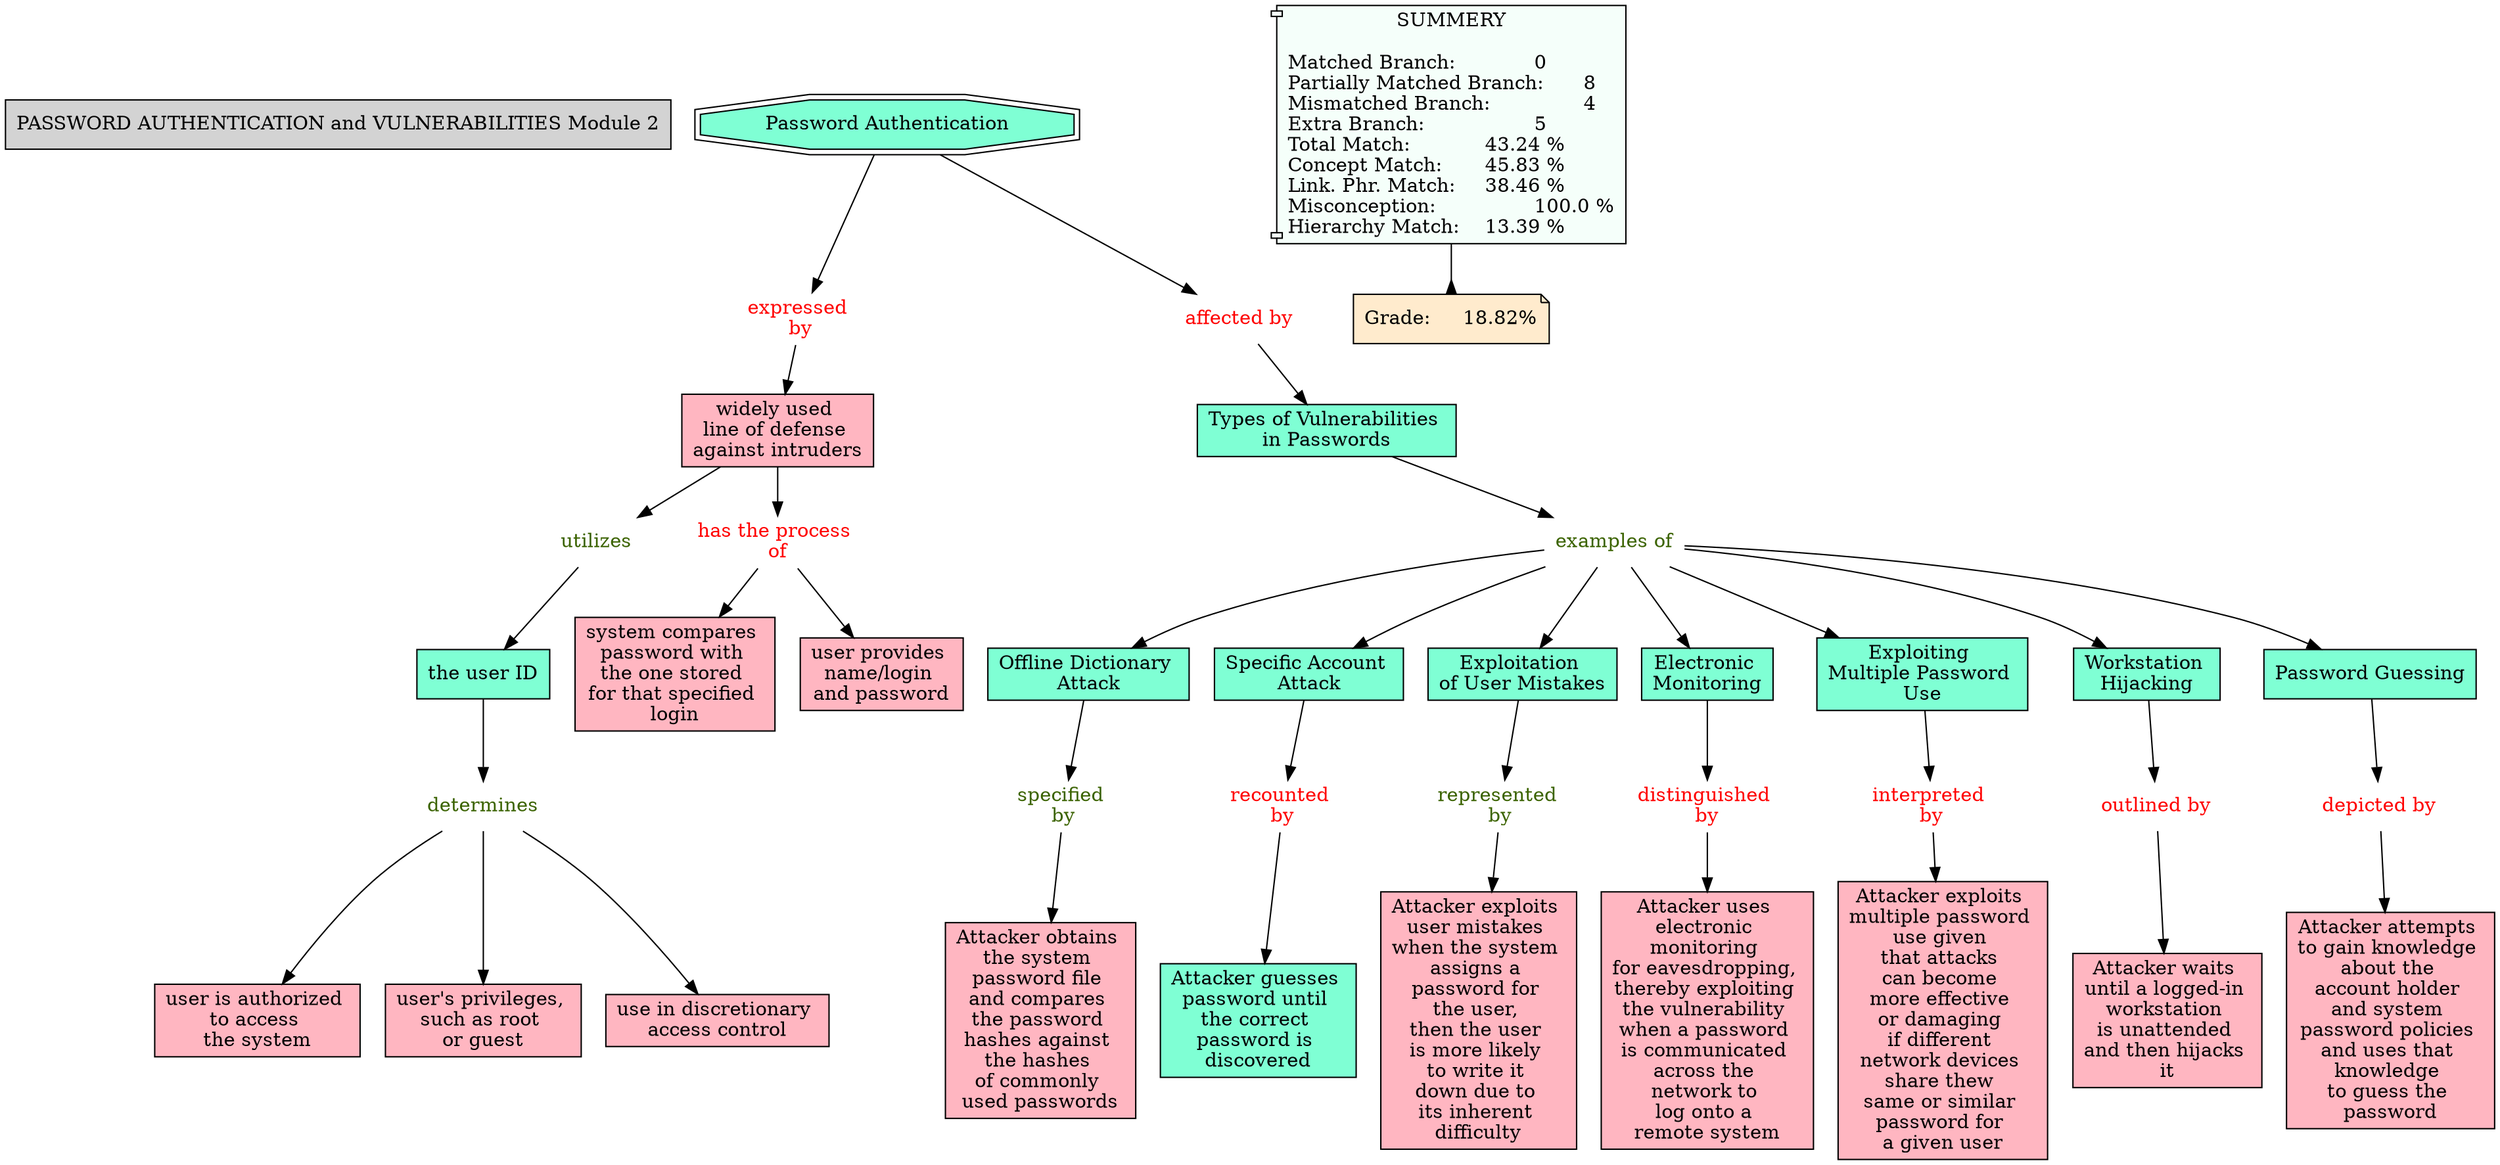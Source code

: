 // The Round Table
digraph {
	"1S40C7QTP-NXMZ7P-1G74" [label="PASSWORD AUTHENTICATION and VULNERABILITIES Module 2" Gsplines=true shape=rect style=filled]
	"1S40C8MSJ-6RVNXQ-1G8M" [label="Offline Dictionary 
Attack" Gsplines=true fillcolor=aquamarine shape=rect style=filled]
	"1S40CKT3M-105MV5C-1GQS" [label="specified 
by" Gsplines=true fontcolor="#3B6300" shape=none]
	"1S40C8MSJ-6RVNXQ-1G8M" -> "1S40CKT3M-105MV5C-1GQS" [constraint=true]
	"1S40C8XC2-5FGFSY-1G8V" [label="Specific Account 
Attack" Gsplines=true fillcolor=aquamarine shape=rect style=filled]
	"1S40CVDG1-1Y5CNL5-1H92" [label="recounted 
by" Gsplines=true fontcolor=red shape=none]
	"1S40C8XC2-5FGFSY-1G8V" -> "1S40CVDG1-1Y5CNL5-1H92" [constraint=true]
	"1S40CVHC2-1L66XZB-1H9C" [label="depicted by
" Gsplines=true fontcolor=red shape=none]
	"1S40CL9YF-ZLFRRL-1GSD" [label="Attacker attempts 
to gain knowledge 
about the 
account holder 
and system 
password policies 
and uses that 
knowledge 
to guess the 
password" Gsplines=true fillcolor="#FFB6C1" shape=rect style=filled]
	"1S40CVHC2-1L66XZB-1H9C" -> "1S40CL9YF-ZLFRRL-1GSD" [constraint=true]
	"1S40CVT2R-1XNK9NQ-1HB7" [label="interpreted 
by" Gsplines=true fontcolor=red shape=none]
	"1S40CM3KS-MLXQL9-1GW0" [label="Attacker exploits 
multiple password 
use given 
that attacks 
can become 
more effective 
or damaging 
if different 
network devices 
share thew 
same or similar 
password for 
a given user
" Gsplines=true fillcolor="#FFB6C1" shape=rect style=filled]
	"1S40CVT2R-1XNK9NQ-1HB7" -> "1S40CM3KS-MLXQL9-1GW0" [constraint=true]
	"1S40J1TX8-2293WWY-1NCW" [label="widely used 
line of defense 
against intruders
" Gsplines=true fillcolor="#FFB6C1" shape=rect style=filled]
	"1S40J5V54-150BGVR-1NNG" [label="utilizes " Gsplines=true fontcolor="#3B6300" shape=none]
	"1S40J1TX8-2293WWY-1NCW" -> "1S40J5V54-150BGVR-1NNG" [constraint=true]
	"1S40HZGGD-1MYXF7V-1N5M" [label="Password Authentication
" Gsplines=true fillcolor=aquamarine shape=doubleoctagon style=filled]
	"1S40J1TX9-2D8FYB3-1NCZ" [label="expressed 
by" Gsplines=true fontcolor=red shape=none]
	"1S40HZGGD-1MYXF7V-1N5M" -> "1S40J1TX9-2D8FYB3-1NCZ" [constraint=true]
	"1S40J1TX9-2D8FYB3-1NCZ" [label="expressed 
by" Gsplines=true fontcolor=red shape=none]
	"1S40J1TX8-2293WWY-1NCW" [label="widely used 
line of defense 
against intruders
" Gsplines=true fillcolor="#FFB6C1" shape=rect style=filled]
	"1S40J1TX9-2D8FYB3-1NCZ" -> "1S40J1TX8-2293WWY-1NCW" [constraint=true]
	"1S40CF3T4-1VWQTJ8-1GGV" [label="Exploitation 
of User Mistakes
" Gsplines=true fillcolor=aquamarine shape=rect style=filled]
	"1S40CVPR8-RSBZG7-1H9Y" [label="represented 
by" Gsplines=true fontcolor="#3B6300" shape=none]
	"1S40CF3T4-1VWQTJ8-1GGV" -> "1S40CVPR8-RSBZG7-1H9Y" [constraint=true]
	"1S40CVXJM-2B9JKVQ-1HBJ" [label="distinguished 
by" Gsplines=true fontcolor=red shape=none]
	"1S40CMGJC-292T18W-1GWV" [label="Attacker uses 
electronic 
monitoring 
for eavesdropping, 
thereby exploiting 
the vulnerability 
when a password 
is communicated 
across the 
network to 
log onto a 
remote system
" Gsplines=true fillcolor="#FFB6C1" shape=rect style=filled]
	"1S40CVXJM-2B9JKVQ-1HBJ" -> "1S40CMGJC-292T18W-1GWV" [constraint=true]
	"1S40CF6LM-XJ25HF-1GH3" [label="Electronic 
Monitoring" Gsplines=true fillcolor=aquamarine shape=rect style=filled]
	"1S40CVXJM-2B9JKVQ-1HBJ" [label="distinguished 
by" Gsplines=true fontcolor=red shape=none]
	"1S40CF6LM-XJ25HF-1GH3" -> "1S40CVXJM-2B9JKVQ-1HBJ" [constraint=true]
	"1S40CF54Z-1111W7P-1GGZ" [label="Exploiting 
Multiple Password 
Use" Gsplines=true fillcolor=aquamarine shape=rect style=filled]
	"1S40CVT2R-1XNK9NQ-1HB7" [label="interpreted 
by" Gsplines=true fontcolor=red shape=none]
	"1S40CF54Z-1111W7P-1GGZ" -> "1S40CVT2R-1XNK9NQ-1HB7" [constraint=true]
	"1S40J39SQ-1RQ4894-1NGN" [label="has the process 
of" Gsplines=true fontcolor=red shape=none]
	"1S40J48FY-1BBJQLP-1NJS" [label="system compares 
password with 
the one stored 
for that specified 
login" Gsplines=true fillcolor="#FFB6C1" shape=rect style=filled]
	"1S40J39SQ-1RQ4894-1NGN" -> "1S40J48FY-1BBJQLP-1NJS" [constraint=true]
	"1S40CBQQP-YHF58Z-1GD0" [label="Workstation 
Hijacking" Gsplines=true fillcolor=aquamarine shape=rect style=filled]
	"1S40CVKS5-22G9C6X-1H9N" [label="outlined by
" Gsplines=true fontcolor=red shape=none]
	"1S40CBQQP-YHF58Z-1GD0" -> "1S40CVKS5-22G9C6X-1H9N" [constraint=true]
	"1S40CH4SC-18STR21-1GLL" [label="examples of
" Gsplines=true fontcolor="#3B6300" shape=none]
	"1S40CF54Z-1111W7P-1GGZ" [label="Exploiting 
Multiple Password 
Use" Gsplines=true fillcolor=aquamarine shape=rect style=filled]
	"1S40CH4SC-18STR21-1GLL" -> "1S40CF54Z-1111W7P-1GGZ" [constraint=true]
	"1S40CH4SC-18STR21-1GLL" [label="examples of
" Gsplines=true fontcolor="#3B6300" shape=none]
	"1S40CF6LM-XJ25HF-1GH3" [label="Electronic 
Monitoring" Gsplines=true fillcolor=aquamarine shape=rect style=filled]
	"1S40CH4SC-18STR21-1GLL" -> "1S40CF6LM-XJ25HF-1GH3" [constraint=true]
	"1S40J0YBT-VNDNBM-1NBJ" [label="affected by
" Gsplines=true fontcolor=red shape=none]
	"1S40CCMDQ-R1L4ZW-1GF2" [label="Types of Vulnerabilities 
in Passwords
" Gsplines=true fillcolor=aquamarine shape=rect style=filled]
	"1S40J0YBT-VNDNBM-1NBJ" -> "1S40CCMDQ-R1L4ZW-1GF2" [constraint=true]
	"1S40J1TX8-2293WWY-1NCW" [label="widely used 
line of defense 
against intruders
" Gsplines=true fillcolor="#FFB6C1" shape=rect style=filled]
	"1S40J39SQ-1RQ4894-1NGN" [label="has the process 
of" Gsplines=true fontcolor=red shape=none]
	"1S40J1TX8-2293WWY-1NCW" -> "1S40J39SQ-1RQ4894-1NGN" [constraint=true]
	"1S40CH4SC-18STR21-1GLL" [label="examples of
" Gsplines=true fontcolor="#3B6300" shape=none]
	"1S40C8XC2-5FGFSY-1G8V" [label="Specific Account 
Attack" Gsplines=true fillcolor=aquamarine shape=rect style=filled]
	"1S40CH4SC-18STR21-1GLL" -> "1S40C8XC2-5FGFSY-1G8V" [constraint=true]
	"1S40CH4SC-18STR21-1GLL" [label="examples of
" Gsplines=true fontcolor="#3B6300" shape=none]
	"1S40CB9HM-MFH9V7-1GC9" [label="Password Guessing
" Gsplines=true fillcolor=aquamarine shape=rect style=filled]
	"1S40CH4SC-18STR21-1GLL" -> "1S40CB9HM-MFH9V7-1GC9" [constraint=true]
	"1S40J5V54-150BGVR-1NNG" [label="utilizes " Gsplines=true fontcolor="#3B6300" shape=none]
	"1S40J5V53-36YWB4-1NNC" [label="the user ID
" Gsplines=true fillcolor=aquamarine shape=rect style=filled]
	"1S40J5V54-150BGVR-1NNG" -> "1S40J5V53-36YWB4-1NNC" [constraint=true]
	"1S40CB9HM-MFH9V7-1GC9" [label="Password Guessing
" Gsplines=true fillcolor=aquamarine shape=rect style=filled]
	"1S40CVHC2-1L66XZB-1H9C" [label="depicted by
" Gsplines=true fontcolor=red shape=none]
	"1S40CB9HM-MFH9V7-1GC9" -> "1S40CVHC2-1L66XZB-1H9C" [constraint=true]
	"1S40J39SQ-1RQ4894-1NGN" [label="has the process 
of" Gsplines=true fontcolor=red shape=none]
	"1S40J39SQ-27DKVFM-1NGK" [label="user provides 
name/login 
and password
" Gsplines=true fillcolor="#FFB6C1" shape=rect style=filled]
	"1S40J39SQ-1RQ4894-1NGN" -> "1S40J39SQ-27DKVFM-1NGK" [constraint=true]
	"1S40CVDG1-1Y5CNL5-1H92" [label="recounted 
by" Gsplines=true fontcolor=red shape=none]
	"1S40CKYSW-2182QW9-1GRH" [label="Attacker guesses 
password until 
the correct 
password is 
discovered" Gsplines=true fillcolor=aquamarine shape=rect style=filled]
	"1S40CVDG1-1Y5CNL5-1H92" -> "1S40CKYSW-2182QW9-1GRH" [constraint=true]
	"1S40J6YQM-1CFHK8Q-1NQ6" [label=determines Gsplines=true fontcolor="#3B6300" shape=none]
	"1S40J6YQL-1RP57J1-1NQ3" [label="user is authorized 
to access 
the system
" Gsplines=true fillcolor="#FFB6C1" shape=rect style=filled]
	"1S40J6YQM-1CFHK8Q-1NQ6" -> "1S40J6YQL-1RP57J1-1NQ3" [constraint=true]
	"1S40CCMDQ-R1L4ZW-1GF2" [label="Types of Vulnerabilities 
in Passwords
" Gsplines=true fillcolor=aquamarine shape=rect style=filled]
	"1S40CH4SC-18STR21-1GLL" [label="examples of
" Gsplines=true fontcolor="#3B6300" shape=none]
	"1S40CCMDQ-R1L4ZW-1GF2" -> "1S40CH4SC-18STR21-1GLL" [constraint=true]
	"1S40CVKS5-22G9C6X-1H9N" [label="outlined by
" Gsplines=true fontcolor=red shape=none]
	"1S40CLP62-1FTD6N6-1GTB" [label="Attacker waits 
until a logged-in 
workstation 
is unattended 
and then hijacks 
it" Gsplines=true fillcolor="#FFB6C1" shape=rect style=filled]
	"1S40CVKS5-22G9C6X-1H9N" -> "1S40CLP62-1FTD6N6-1GTB" [constraint=true]
	"1S40J5V53-36YWB4-1NNC" [label="the user ID
" Gsplines=true fillcolor=aquamarine shape=rect style=filled]
	"1S40J6YQM-1CFHK8Q-1NQ6" [label=determines Gsplines=true fontcolor="#3B6300" shape=none]
	"1S40J5V53-36YWB4-1NNC" -> "1S40J6YQM-1CFHK8Q-1NQ6" [constraint=true]
	"1S40CH4SC-18STR21-1GLL" [label="examples of
" Gsplines=true fontcolor="#3B6300" shape=none]
	"1S40CF3T4-1VWQTJ8-1GGV" [label="Exploitation 
of User Mistakes
" Gsplines=true fillcolor=aquamarine shape=rect style=filled]
	"1S40CH4SC-18STR21-1GLL" -> "1S40CF3T4-1VWQTJ8-1GGV" [constraint=true]
	"1S40HZGGD-1MYXF7V-1N5M" [label="Password Authentication
" Gsplines=true fillcolor=aquamarine shape=doubleoctagon style=filled]
	"1S40J0YBT-VNDNBM-1NBJ" [label="affected by
" Gsplines=true fontcolor=red shape=none]
	"1S40HZGGD-1MYXF7V-1N5M" -> "1S40J0YBT-VNDNBM-1NBJ" [constraint=true]
	"1S40CH4SC-18STR21-1GLL" [label="examples of
" Gsplines=true fontcolor="#3B6300" shape=none]
	"1S40CBQQP-YHF58Z-1GD0" [label="Workstation 
Hijacking" Gsplines=true fillcolor=aquamarine shape=rect style=filled]
	"1S40CH4SC-18STR21-1GLL" -> "1S40CBQQP-YHF58Z-1GD0" [constraint=true]
	"1S40CH4SC-18STR21-1GLL" [label="examples of
" Gsplines=true fontcolor="#3B6300" shape=none]
	"1S40C8MSJ-6RVNXQ-1G8M" [label="Offline Dictionary 
Attack" Gsplines=true fillcolor=aquamarine shape=rect style=filled]
	"1S40CH4SC-18STR21-1GLL" -> "1S40C8MSJ-6RVNXQ-1G8M" [constraint=true]
	"1S40CKT3M-105MV5C-1GQS" [label="specified 
by" Gsplines=true fontcolor="#3B6300" shape=none]
	"1S40CKT3L-193GWQ9-1GQP" [label="Attacker obtains 
the system 
password file 
and compares 
the password 
hashes against 
the hashes 
of commonly 
used passwords
" Gsplines=true fillcolor="#FFB6C1" shape=rect style=filled]
	"1S40CKT3M-105MV5C-1GQS" -> "1S40CKT3L-193GWQ9-1GQP" [constraint=true]
	"1S40CVPR8-RSBZG7-1H9Y" [label="represented 
by" Gsplines=true fontcolor="#3B6300" shape=none]
	"1S40CLXFK-62WXX7-1GV5" [label="Attacker exploits 
user mistakes 
when the system 
assigns a 
password for 
the user, 
then the user 
is more likely 
to write it 
down due to 
its inherent 
difficulty" Gsplines=true fillcolor="#FFB6C1" shape=rect style=filled]
	"1S40CVPR8-RSBZG7-1H9Y" -> "1S40CLXFK-62WXX7-1GV5" [constraint=true]
	"1S40J6YQM-1CFHK8Q-1NQ6" [label=determines Gsplines=true fontcolor="#3B6300" shape=none]
	"1S40J71SK-5Y0YSN-1NQX" [label="user's privileges, 
such as root 
or guest" Gsplines=true fillcolor="#FFB6C1" shape=rect style=filled]
	"1S40J6YQM-1CFHK8Q-1NQ6" -> "1S40J71SK-5Y0YSN-1NQX" [constraint=true]
	"1S40J6YQM-1CFHK8Q-1NQ6" [label=determines Gsplines=true fontcolor="#3B6300" shape=none]
	"1S40J75PV-L72NG7-1NRD" [label="use in discretionary 
access control
" Gsplines=true fillcolor="#FFB6C1" shape=rect style=filled]
	"1S40J6YQM-1CFHK8Q-1NQ6" -> "1S40J75PV-L72NG7-1NRD" [constraint=true]
	Stat [label="SUMMERY

Matched Branch:		0\lPartially Matched Branch:	8\lMismatched Branch:		4\lExtra Branch:			5\lTotal Match:		43.24 %\lConcept Match:	45.83 %\lLink. Phr. Match:	38.46 %\lMisconception:		100.0 %\lHierarchy Match:	13.39 %\l" Gsplines=true fillcolor="#F5FFFA" shape=component style=filled]
	Grade [label="Grade:	18.82%" Gsplines=true fillcolor="#FFEBCD" shape=note style=filled]
	Stat -> Grade [arrowhead=inv color=black constraint=true]
}
